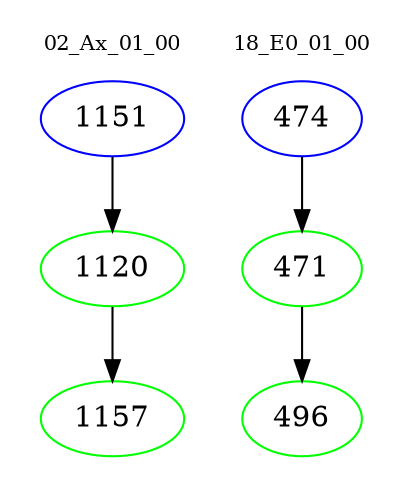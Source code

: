 digraph{
subgraph cluster_0 {
color = white
label = "02_Ax_01_00";
fontsize=10;
T0_1151 [label="1151", color="blue"]
T0_1151 -> T0_1120 [color="black"]
T0_1120 [label="1120", color="green"]
T0_1120 -> T0_1157 [color="black"]
T0_1157 [label="1157", color="green"]
}
subgraph cluster_1 {
color = white
label = "18_E0_01_00";
fontsize=10;
T1_474 [label="474", color="blue"]
T1_474 -> T1_471 [color="black"]
T1_471 [label="471", color="green"]
T1_471 -> T1_496 [color="black"]
T1_496 [label="496", color="green"]
}
}
